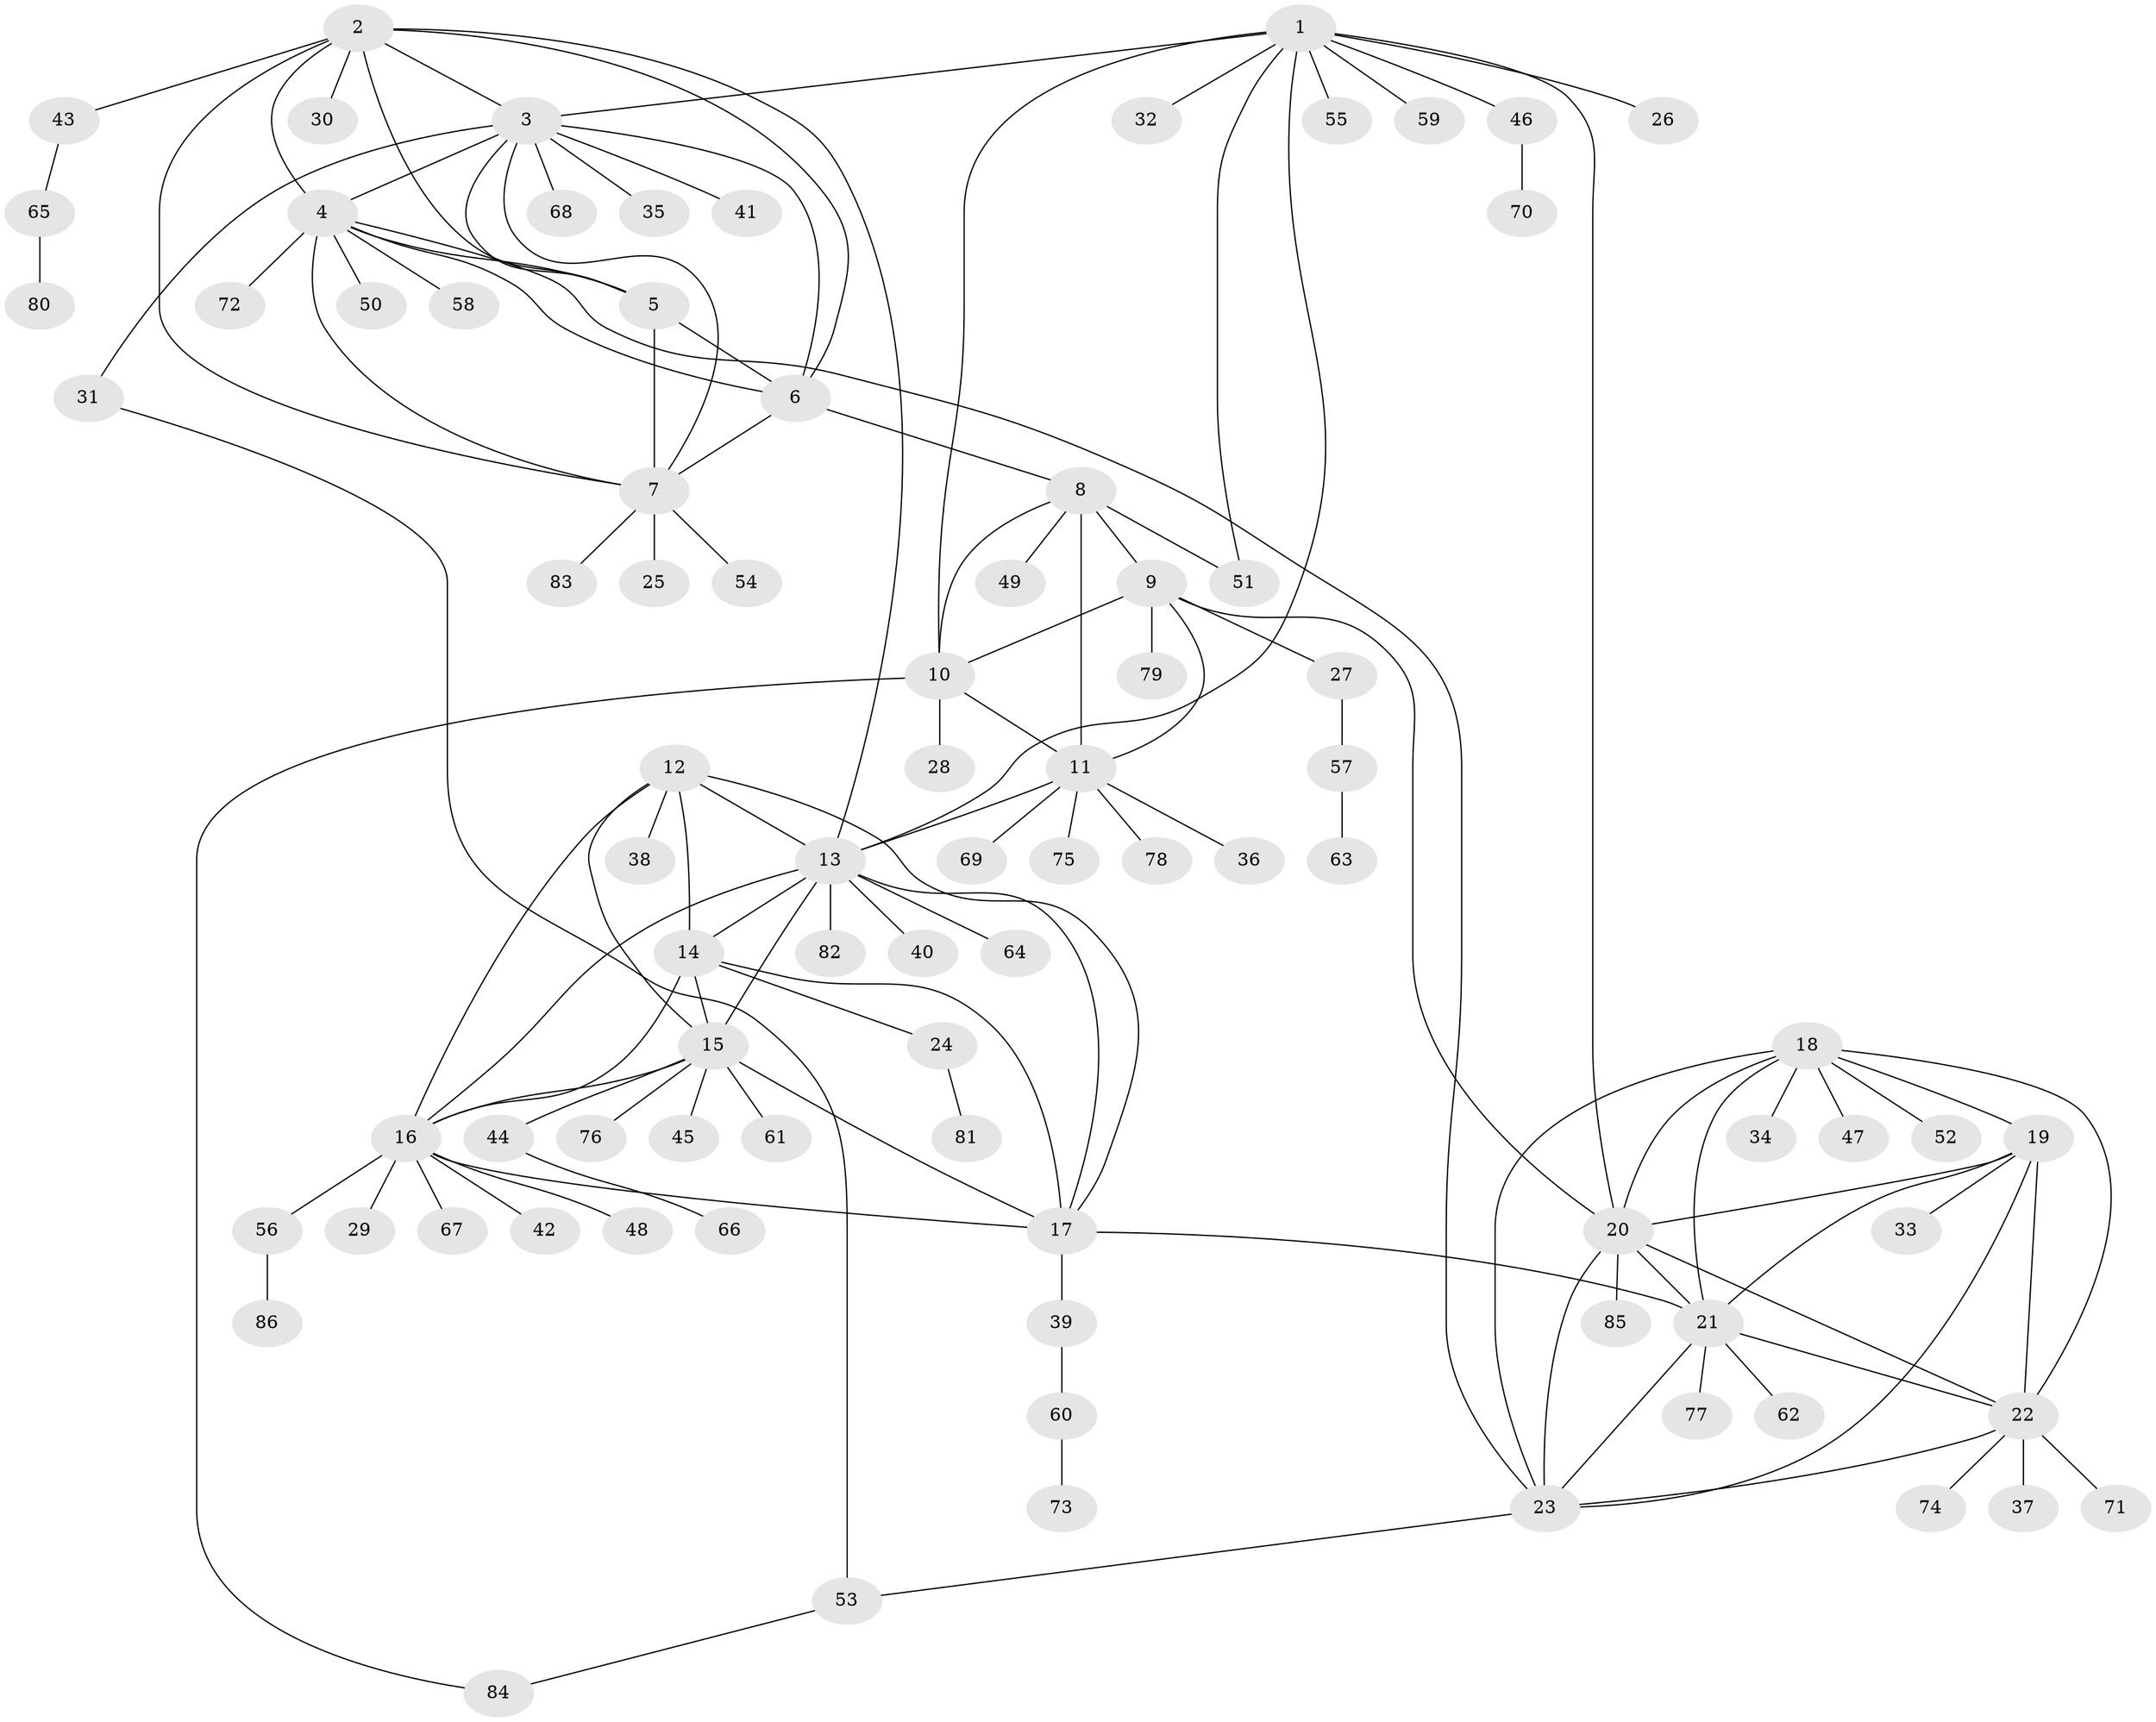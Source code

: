 // original degree distribution, {6: 0.03333333333333333, 7: 0.05, 8: 0.025, 9: 0.075, 11: 0.025, 10: 0.016666666666666666, 5: 0.016666666666666666, 12: 0.008333333333333333, 2: 0.13333333333333333, 1: 0.6, 3: 0.016666666666666666}
// Generated by graph-tools (version 1.1) at 2025/52/03/04/25 22:52:45]
// undirected, 86 vertices, 127 edges
graph export_dot {
  node [color=gray90,style=filled];
  1;
  2;
  3;
  4;
  5;
  6;
  7;
  8;
  9;
  10;
  11;
  12;
  13;
  14;
  15;
  16;
  17;
  18;
  19;
  20;
  21;
  22;
  23;
  24;
  25;
  26;
  27;
  28;
  29;
  30;
  31;
  32;
  33;
  34;
  35;
  36;
  37;
  38;
  39;
  40;
  41;
  42;
  43;
  44;
  45;
  46;
  47;
  48;
  49;
  50;
  51;
  52;
  53;
  54;
  55;
  56;
  57;
  58;
  59;
  60;
  61;
  62;
  63;
  64;
  65;
  66;
  67;
  68;
  69;
  70;
  71;
  72;
  73;
  74;
  75;
  76;
  77;
  78;
  79;
  80;
  81;
  82;
  83;
  84;
  85;
  86;
  1 -- 3 [weight=1.0];
  1 -- 10 [weight=1.0];
  1 -- 13 [weight=1.0];
  1 -- 20 [weight=1.0];
  1 -- 26 [weight=1.0];
  1 -- 32 [weight=1.0];
  1 -- 46 [weight=1.0];
  1 -- 51 [weight=1.0];
  1 -- 55 [weight=1.0];
  1 -- 59 [weight=1.0];
  2 -- 3 [weight=1.0];
  2 -- 4 [weight=1.0];
  2 -- 5 [weight=1.0];
  2 -- 6 [weight=1.0];
  2 -- 7 [weight=1.0];
  2 -- 13 [weight=1.0];
  2 -- 30 [weight=1.0];
  2 -- 43 [weight=1.0];
  3 -- 4 [weight=1.0];
  3 -- 5 [weight=1.0];
  3 -- 6 [weight=1.0];
  3 -- 7 [weight=1.0];
  3 -- 31 [weight=1.0];
  3 -- 35 [weight=1.0];
  3 -- 41 [weight=1.0];
  3 -- 68 [weight=1.0];
  4 -- 5 [weight=1.0];
  4 -- 6 [weight=1.0];
  4 -- 7 [weight=1.0];
  4 -- 23 [weight=1.0];
  4 -- 50 [weight=1.0];
  4 -- 58 [weight=1.0];
  4 -- 72 [weight=1.0];
  5 -- 6 [weight=1.0];
  5 -- 7 [weight=1.0];
  6 -- 7 [weight=1.0];
  6 -- 8 [weight=1.0];
  7 -- 25 [weight=1.0];
  7 -- 54 [weight=1.0];
  7 -- 83 [weight=1.0];
  8 -- 9 [weight=3.0];
  8 -- 10 [weight=3.0];
  8 -- 11 [weight=3.0];
  8 -- 49 [weight=1.0];
  8 -- 51 [weight=1.0];
  9 -- 10 [weight=1.0];
  9 -- 11 [weight=1.0];
  9 -- 20 [weight=1.0];
  9 -- 27 [weight=1.0];
  9 -- 79 [weight=1.0];
  10 -- 11 [weight=1.0];
  10 -- 28 [weight=1.0];
  10 -- 84 [weight=1.0];
  11 -- 13 [weight=1.0];
  11 -- 36 [weight=1.0];
  11 -- 69 [weight=1.0];
  11 -- 75 [weight=1.0];
  11 -- 78 [weight=1.0];
  12 -- 13 [weight=1.0];
  12 -- 14 [weight=1.0];
  12 -- 15 [weight=1.0];
  12 -- 16 [weight=1.0];
  12 -- 17 [weight=1.0];
  12 -- 38 [weight=1.0];
  13 -- 14 [weight=1.0];
  13 -- 15 [weight=1.0];
  13 -- 16 [weight=1.0];
  13 -- 17 [weight=1.0];
  13 -- 40 [weight=1.0];
  13 -- 64 [weight=1.0];
  13 -- 82 [weight=1.0];
  14 -- 15 [weight=1.0];
  14 -- 16 [weight=1.0];
  14 -- 17 [weight=1.0];
  14 -- 24 [weight=1.0];
  15 -- 16 [weight=1.0];
  15 -- 17 [weight=1.0];
  15 -- 44 [weight=1.0];
  15 -- 45 [weight=1.0];
  15 -- 61 [weight=1.0];
  15 -- 76 [weight=1.0];
  16 -- 17 [weight=1.0];
  16 -- 29 [weight=1.0];
  16 -- 42 [weight=1.0];
  16 -- 48 [weight=1.0];
  16 -- 56 [weight=1.0];
  16 -- 67 [weight=1.0];
  17 -- 21 [weight=1.0];
  17 -- 39 [weight=1.0];
  18 -- 19 [weight=1.0];
  18 -- 20 [weight=1.0];
  18 -- 21 [weight=1.0];
  18 -- 22 [weight=1.0];
  18 -- 23 [weight=1.0];
  18 -- 34 [weight=1.0];
  18 -- 47 [weight=1.0];
  18 -- 52 [weight=1.0];
  19 -- 20 [weight=1.0];
  19 -- 21 [weight=1.0];
  19 -- 22 [weight=1.0];
  19 -- 23 [weight=1.0];
  19 -- 33 [weight=3.0];
  20 -- 21 [weight=1.0];
  20 -- 22 [weight=1.0];
  20 -- 23 [weight=1.0];
  20 -- 85 [weight=1.0];
  21 -- 22 [weight=1.0];
  21 -- 23 [weight=1.0];
  21 -- 62 [weight=1.0];
  21 -- 77 [weight=1.0];
  22 -- 23 [weight=1.0];
  22 -- 37 [weight=1.0];
  22 -- 71 [weight=1.0];
  22 -- 74 [weight=1.0];
  23 -- 53 [weight=1.0];
  24 -- 81 [weight=1.0];
  27 -- 57 [weight=1.0];
  31 -- 53 [weight=1.0];
  39 -- 60 [weight=1.0];
  43 -- 65 [weight=1.0];
  44 -- 66 [weight=1.0];
  46 -- 70 [weight=1.0];
  53 -- 84 [weight=1.0];
  56 -- 86 [weight=1.0];
  57 -- 63 [weight=1.0];
  60 -- 73 [weight=1.0];
  65 -- 80 [weight=1.0];
}
